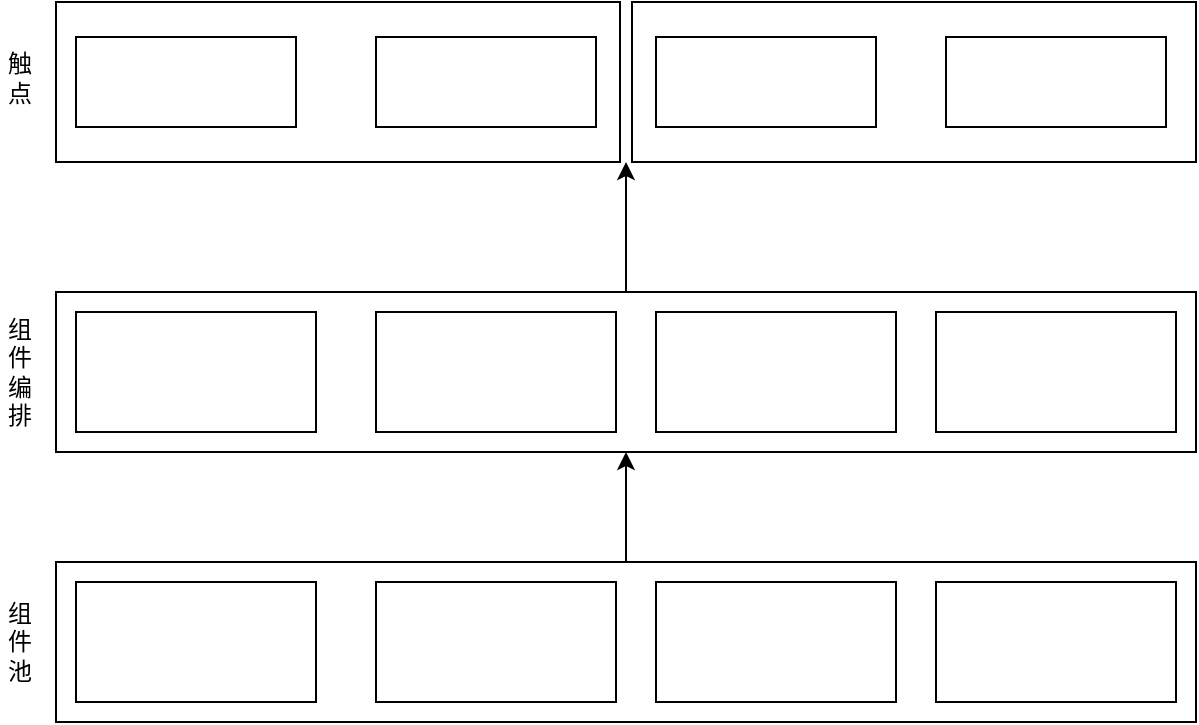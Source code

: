 <mxfile version="20.6.0" type="github">
  <diagram id="9PH4TELa1Uke-sMNyPmK" name="第 1 页">
    <mxGraphModel dx="1031" dy="663" grid="1" gridSize="10" guides="1" tooltips="1" connect="1" arrows="1" fold="1" page="1" pageScale="1" pageWidth="827" pageHeight="1169" math="0" shadow="0">
      <root>
        <mxCell id="0" />
        <mxCell id="1" parent="0" />
        <mxCell id="kBixg6GuGJOfSXqgUfik-19" value="" style="rounded=0;whiteSpace=wrap;html=1;" vertex="1" parent="1">
          <mxGeometry x="416" y="150" width="282" height="80" as="geometry" />
        </mxCell>
        <mxCell id="kBixg6GuGJOfSXqgUfik-11" style="edgeStyle=orthogonalEdgeStyle;rounded=0;orthogonalLoop=1;jettySize=auto;html=1;exitX=0.5;exitY=0;exitDx=0;exitDy=0;entryX=0.5;entryY=1;entryDx=0;entryDy=0;" edge="1" parent="1" source="kBixg6GuGJOfSXqgUfik-1" target="kBixg6GuGJOfSXqgUfik-6">
          <mxGeometry relative="1" as="geometry" />
        </mxCell>
        <mxCell id="kBixg6GuGJOfSXqgUfik-1" value="" style="rounded=0;whiteSpace=wrap;html=1;" vertex="1" parent="1">
          <mxGeometry x="128" y="430" width="570" height="80" as="geometry" />
        </mxCell>
        <mxCell id="kBixg6GuGJOfSXqgUfik-2" value="" style="rounded=0;whiteSpace=wrap;html=1;" vertex="1" parent="1">
          <mxGeometry x="138" y="440" width="120" height="60" as="geometry" />
        </mxCell>
        <mxCell id="kBixg6GuGJOfSXqgUfik-3" value="" style="rounded=0;whiteSpace=wrap;html=1;" vertex="1" parent="1">
          <mxGeometry x="288" y="440" width="120" height="60" as="geometry" />
        </mxCell>
        <mxCell id="kBixg6GuGJOfSXqgUfik-4" value="" style="rounded=0;whiteSpace=wrap;html=1;" vertex="1" parent="1">
          <mxGeometry x="428" y="440" width="120" height="60" as="geometry" />
        </mxCell>
        <mxCell id="kBixg6GuGJOfSXqgUfik-5" value="" style="rounded=0;whiteSpace=wrap;html=1;" vertex="1" parent="1">
          <mxGeometry x="568" y="440" width="120" height="60" as="geometry" />
        </mxCell>
        <mxCell id="kBixg6GuGJOfSXqgUfik-20" value="" style="edgeStyle=orthogonalEdgeStyle;rounded=0;orthogonalLoop=1;jettySize=auto;html=1;" edge="1" parent="1" source="kBixg6GuGJOfSXqgUfik-6">
          <mxGeometry relative="1" as="geometry">
            <mxPoint x="413" y="230" as="targetPoint" />
          </mxGeometry>
        </mxCell>
        <mxCell id="kBixg6GuGJOfSXqgUfik-6" value="" style="rounded=0;whiteSpace=wrap;html=1;" vertex="1" parent="1">
          <mxGeometry x="128" y="295" width="570" height="80" as="geometry" />
        </mxCell>
        <mxCell id="kBixg6GuGJOfSXqgUfik-7" value="" style="rounded=0;whiteSpace=wrap;html=1;" vertex="1" parent="1">
          <mxGeometry x="138" y="305" width="120" height="60" as="geometry" />
        </mxCell>
        <mxCell id="kBixg6GuGJOfSXqgUfik-8" value="" style="rounded=0;whiteSpace=wrap;html=1;" vertex="1" parent="1">
          <mxGeometry x="288" y="305" width="120" height="60" as="geometry" />
        </mxCell>
        <mxCell id="kBixg6GuGJOfSXqgUfik-9" value="" style="rounded=0;whiteSpace=wrap;html=1;" vertex="1" parent="1">
          <mxGeometry x="428" y="305" width="120" height="60" as="geometry" />
        </mxCell>
        <mxCell id="kBixg6GuGJOfSXqgUfik-10" value="" style="rounded=0;whiteSpace=wrap;html=1;" vertex="1" parent="1">
          <mxGeometry x="568" y="305" width="120" height="60" as="geometry" />
        </mxCell>
        <mxCell id="kBixg6GuGJOfSXqgUfik-12" value="组件&lt;br&gt;池" style="text;html=1;strokeColor=none;fillColor=none;align=center;verticalAlign=middle;whiteSpace=wrap;rounded=0;" vertex="1" parent="1">
          <mxGeometry x="100" y="432.5" width="20" height="75" as="geometry" />
        </mxCell>
        <mxCell id="kBixg6GuGJOfSXqgUfik-13" value="&lt;br&gt;组件编排" style="text;html=1;strokeColor=none;fillColor=none;align=center;verticalAlign=middle;whiteSpace=wrap;rounded=0;" vertex="1" parent="1">
          <mxGeometry x="100" y="290" width="20" height="75" as="geometry" />
        </mxCell>
        <mxCell id="kBixg6GuGJOfSXqgUfik-14" value="" style="rounded=0;whiteSpace=wrap;html=1;" vertex="1" parent="1">
          <mxGeometry x="128" y="150" width="282" height="80" as="geometry" />
        </mxCell>
        <mxCell id="kBixg6GuGJOfSXqgUfik-16" value="" style="rounded=0;whiteSpace=wrap;html=1;" vertex="1" parent="1">
          <mxGeometry x="138" y="167.5" width="110" height="45" as="geometry" />
        </mxCell>
        <mxCell id="kBixg6GuGJOfSXqgUfik-21" value="触点" style="text;html=1;strokeColor=none;fillColor=none;align=center;verticalAlign=middle;whiteSpace=wrap;rounded=0;" vertex="1" parent="1">
          <mxGeometry x="100" y="150" width="20" height="75" as="geometry" />
        </mxCell>
        <mxCell id="kBixg6GuGJOfSXqgUfik-22" value="" style="rounded=0;whiteSpace=wrap;html=1;" vertex="1" parent="1">
          <mxGeometry x="288" y="167.5" width="110" height="45" as="geometry" />
        </mxCell>
        <mxCell id="kBixg6GuGJOfSXqgUfik-24" value="" style="rounded=0;whiteSpace=wrap;html=1;" vertex="1" parent="1">
          <mxGeometry x="428" y="167.5" width="110" height="45" as="geometry" />
        </mxCell>
        <mxCell id="kBixg6GuGJOfSXqgUfik-25" value="" style="rounded=0;whiteSpace=wrap;html=1;" vertex="1" parent="1">
          <mxGeometry x="573" y="167.5" width="110" height="45" as="geometry" />
        </mxCell>
      </root>
    </mxGraphModel>
  </diagram>
</mxfile>

